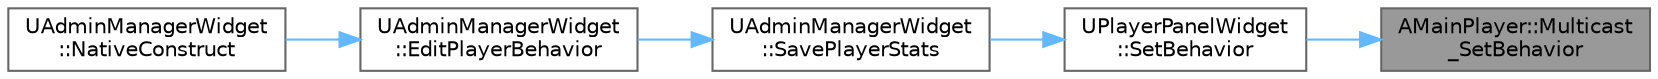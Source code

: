 digraph "AMainPlayer::Multicast_SetBehavior"
{
 // LATEX_PDF_SIZE
  bgcolor="transparent";
  edge [fontname=Helvetica,fontsize=10,labelfontname=Helvetica,labelfontsize=10];
  node [fontname=Helvetica,fontsize=10,shape=box,height=0.2,width=0.4];
  rankdir="RL";
  Node1 [id="Node000001",label="AMainPlayer::Multicast\l_SetBehavior",height=0.2,width=0.4,color="gray40", fillcolor="grey60", style="filled", fontcolor="black",tooltip=" "];
  Node1 -> Node2 [id="edge5_Node000001_Node000002",dir="back",color="steelblue1",style="solid",tooltip=" "];
  Node2 [id="Node000002",label="UPlayerPanelWidget\l::SetBehavior",height=0.2,width=0.4,color="grey40", fillcolor="white", style="filled",URL="$class_u_player_panel_widget.html#ae0b35b4e0430fff019bde68c8eba9e7c",tooltip=" "];
  Node2 -> Node3 [id="edge6_Node000002_Node000003",dir="back",color="steelblue1",style="solid",tooltip=" "];
  Node3 [id="Node000003",label="UAdminManagerWidget\l::SavePlayerStats",height=0.2,width=0.4,color="grey40", fillcolor="white", style="filled",URL="$class_u_admin_manager_widget.html#a7748cd69a633a6afff4dd81c844b852b",tooltip=" "];
  Node3 -> Node4 [id="edge7_Node000003_Node000004",dir="back",color="steelblue1",style="solid",tooltip=" "];
  Node4 [id="Node000004",label="UAdminManagerWidget\l::EditPlayerBehavior",height=0.2,width=0.4,color="grey40", fillcolor="white", style="filled",URL="$class_u_admin_manager_widget.html#a67dfe901ffc762e7528ca9c7a8003b94",tooltip=" "];
  Node4 -> Node5 [id="edge8_Node000004_Node000005",dir="back",color="steelblue1",style="solid",tooltip=" "];
  Node5 [id="Node000005",label="UAdminManagerWidget\l::NativeConstruct",height=0.2,width=0.4,color="grey40", fillcolor="white", style="filled",URL="$class_u_admin_manager_widget.html#a274f5cf41ae4a82d0bb2f6efd766e3ea",tooltip=" "];
}
